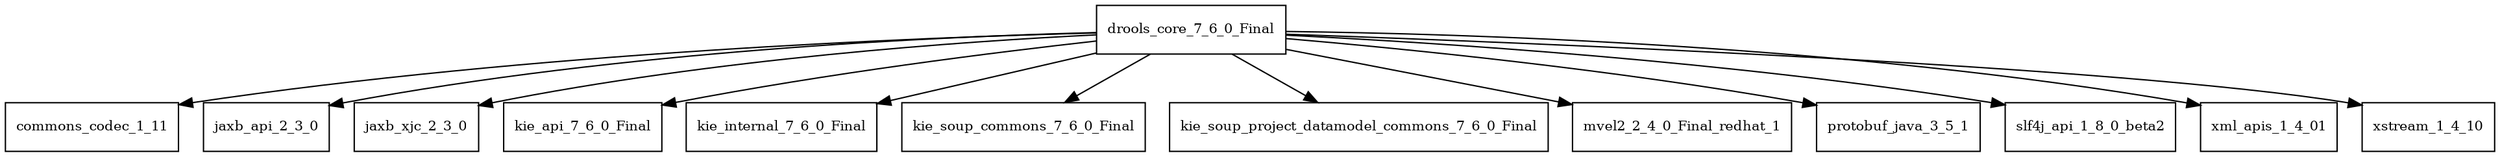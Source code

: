 digraph drools_core_7_6_0_Final_dependencies {
  node [shape = box, fontsize=10.0];
  drools_core_7_6_0_Final -> commons_codec_1_11;
  drools_core_7_6_0_Final -> jaxb_api_2_3_0;
  drools_core_7_6_0_Final -> jaxb_xjc_2_3_0;
  drools_core_7_6_0_Final -> kie_api_7_6_0_Final;
  drools_core_7_6_0_Final -> kie_internal_7_6_0_Final;
  drools_core_7_6_0_Final -> kie_soup_commons_7_6_0_Final;
  drools_core_7_6_0_Final -> kie_soup_project_datamodel_commons_7_6_0_Final;
  drools_core_7_6_0_Final -> mvel2_2_4_0_Final_redhat_1;
  drools_core_7_6_0_Final -> protobuf_java_3_5_1;
  drools_core_7_6_0_Final -> slf4j_api_1_8_0_beta2;
  drools_core_7_6_0_Final -> xml_apis_1_4_01;
  drools_core_7_6_0_Final -> xstream_1_4_10;
}
